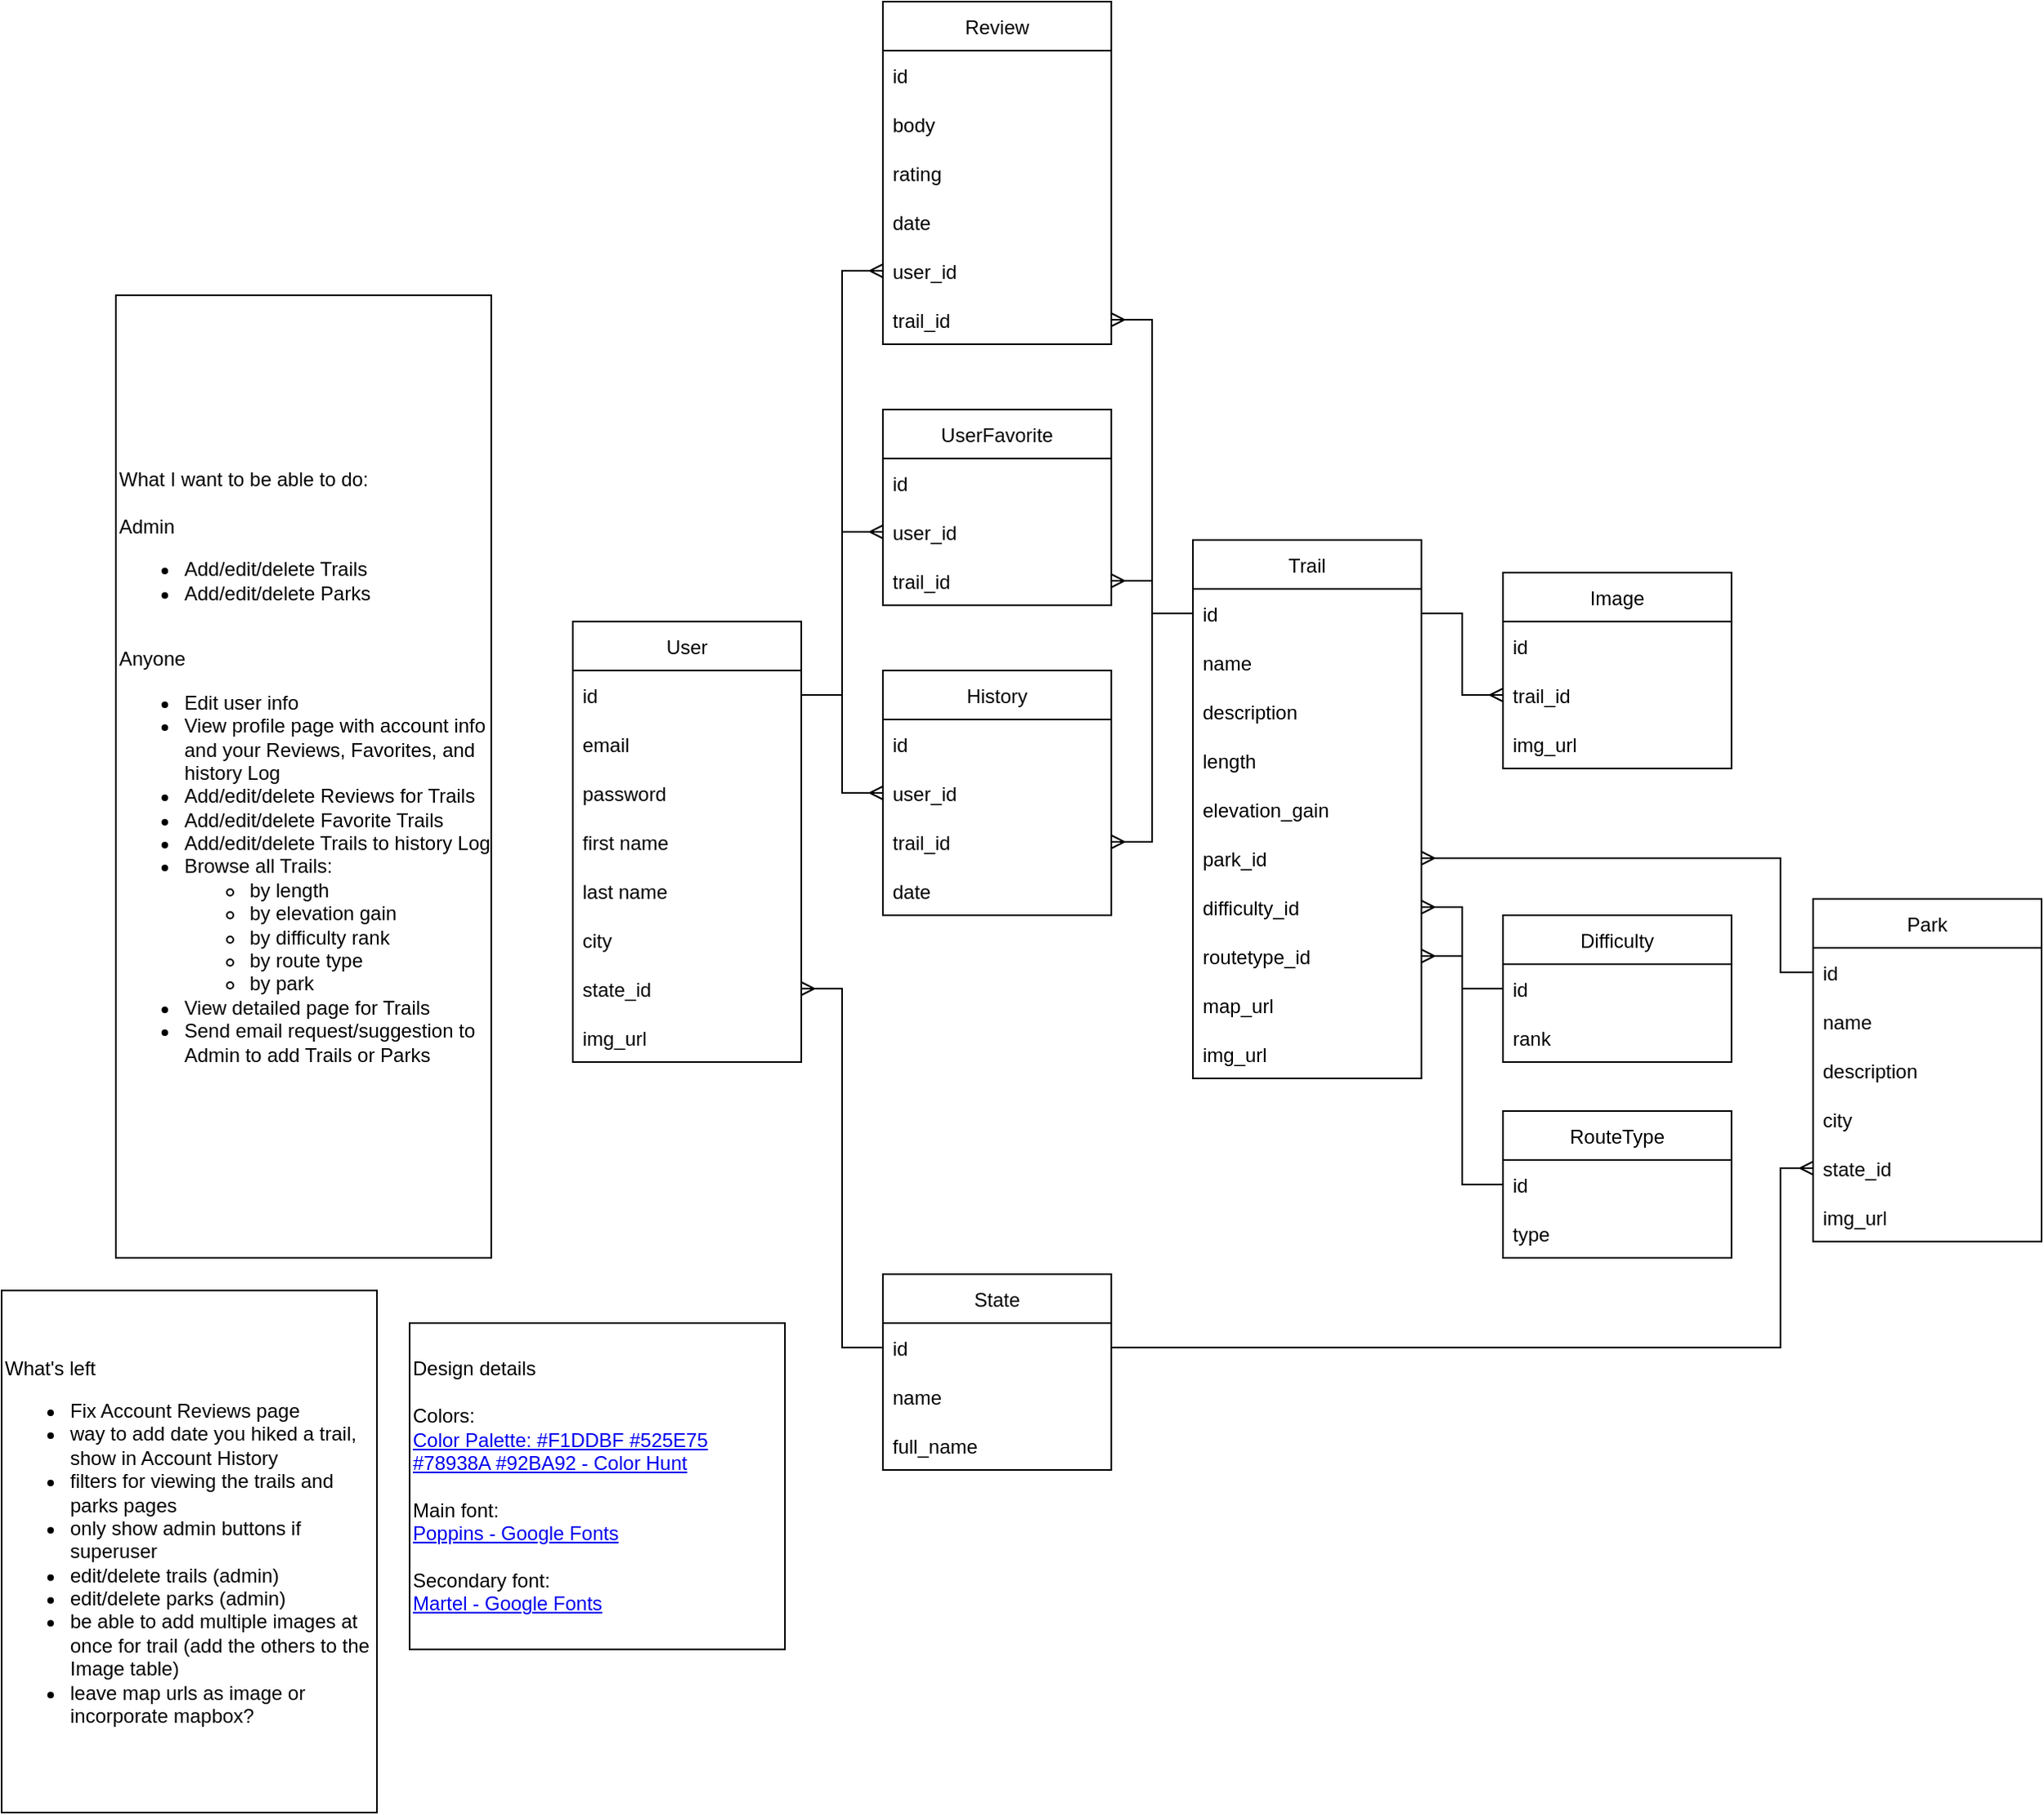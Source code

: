 <mxfile version="20.4.0" type="device"><diagram id="-kB7yQl6uxOVQ0EEP8Ec" name="Page-1"><mxGraphModel dx="1888" dy="1647" grid="1" gridSize="10" guides="1" tooltips="1" connect="1" arrows="1" fold="1" page="1" pageScale="1" pageWidth="850" pageHeight="1100" math="0" shadow="0"><root><mxCell id="0"/><mxCell id="1" parent="0"/><mxCell id="oEGn9fFiHiwP12t5l1g6-1" value="What I want to be able to do:&lt;br&gt;&lt;br&gt;Admin&lt;br&gt;&lt;ul&gt;&lt;li&gt;Add/edit/delete Trails&lt;/li&gt;&lt;li&gt;Add/edit/delete Parks&lt;/li&gt;&lt;/ul&gt;&lt;div&gt;&lt;br&gt;&lt;/div&gt;&lt;div&gt;Anyone&lt;/div&gt;&lt;ul&gt;&lt;li&gt;Edit user info&lt;/li&gt;&lt;li&gt;View profile page with account info and your Reviews, Favorites, and history Log&lt;/li&gt;&lt;li&gt;Add/edit/delete Reviews for Trails&lt;/li&gt;&lt;li&gt;Add/edit/delete Favorite Trails&lt;/li&gt;&lt;li&gt;Add/edit/delete Trails to history Log&lt;/li&gt;&lt;li&gt;Browse all Trails:&lt;/li&gt;&lt;ul&gt;&lt;li&gt;by length&lt;/li&gt;&lt;li&gt;by elevation gain&lt;/li&gt;&lt;li&gt;by difficulty rank&lt;/li&gt;&lt;li&gt;by route type&lt;/li&gt;&lt;li&gt;by park&lt;/li&gt;&lt;/ul&gt;&lt;li&gt;View detailed page for Trails&lt;/li&gt;&lt;li&gt;Send email request/suggestion to Admin to add Trails or Parks&lt;/li&gt;&lt;/ul&gt;" style="rounded=0;whiteSpace=wrap;html=1;align=left;" parent="1" vertex="1"><mxGeometry x="40" y="130" width="230" height="590" as="geometry"/></mxCell><mxCell id="oEGn9fFiHiwP12t5l1g6-2" value="User" style="swimlane;fontStyle=0;childLayout=stackLayout;horizontal=1;startSize=30;horizontalStack=0;resizeParent=1;resizeParentMax=0;resizeLast=0;collapsible=1;marginBottom=0;" parent="1" vertex="1"><mxGeometry x="320" y="330" width="140" height="270" as="geometry"/></mxCell><mxCell id="oEGn9fFiHiwP12t5l1g6-3" value="id" style="text;strokeColor=none;fillColor=none;align=left;verticalAlign=middle;spacingLeft=4;spacingRight=4;overflow=hidden;points=[[0,0.5],[1,0.5]];portConstraint=eastwest;rotatable=0;" parent="oEGn9fFiHiwP12t5l1g6-2" vertex="1"><mxGeometry y="30" width="140" height="30" as="geometry"/></mxCell><mxCell id="oEGn9fFiHiwP12t5l1g6-5" value="email" style="text;strokeColor=none;fillColor=none;align=left;verticalAlign=middle;spacingLeft=4;spacingRight=4;overflow=hidden;points=[[0,0.5],[1,0.5]];portConstraint=eastwest;rotatable=0;" parent="oEGn9fFiHiwP12t5l1g6-2" vertex="1"><mxGeometry y="60" width="140" height="30" as="geometry"/></mxCell><mxCell id="oEGn9fFiHiwP12t5l1g6-6" value="password" style="text;strokeColor=none;fillColor=none;align=left;verticalAlign=middle;spacingLeft=4;spacingRight=4;overflow=hidden;points=[[0,0.5],[1,0.5]];portConstraint=eastwest;rotatable=0;" parent="oEGn9fFiHiwP12t5l1g6-2" vertex="1"><mxGeometry y="90" width="140" height="30" as="geometry"/></mxCell><mxCell id="oEGn9fFiHiwP12t5l1g6-7" value="first name" style="text;strokeColor=none;fillColor=none;align=left;verticalAlign=middle;spacingLeft=4;spacingRight=4;overflow=hidden;points=[[0,0.5],[1,0.5]];portConstraint=eastwest;rotatable=0;" parent="oEGn9fFiHiwP12t5l1g6-2" vertex="1"><mxGeometry y="120" width="140" height="30" as="geometry"/></mxCell><mxCell id="oEGn9fFiHiwP12t5l1g6-8" value="last name" style="text;strokeColor=none;fillColor=none;align=left;verticalAlign=middle;spacingLeft=4;spacingRight=4;overflow=hidden;points=[[0,0.5],[1,0.5]];portConstraint=eastwest;rotatable=0;" parent="oEGn9fFiHiwP12t5l1g6-2" vertex="1"><mxGeometry y="150" width="140" height="30" as="geometry"/></mxCell><mxCell id="oEGn9fFiHiwP12t5l1g6-16" value="city" style="text;strokeColor=none;fillColor=none;align=left;verticalAlign=middle;spacingLeft=4;spacingRight=4;overflow=hidden;points=[[0,0.5],[1,0.5]];portConstraint=eastwest;rotatable=0;" parent="oEGn9fFiHiwP12t5l1g6-2" vertex="1"><mxGeometry y="180" width="140" height="30" as="geometry"/></mxCell><mxCell id="oEGn9fFiHiwP12t5l1g6-17" value="state_id" style="text;strokeColor=none;fillColor=none;align=left;verticalAlign=middle;spacingLeft=4;spacingRight=4;overflow=hidden;points=[[0,0.5],[1,0.5]];portConstraint=eastwest;rotatable=0;" parent="oEGn9fFiHiwP12t5l1g6-2" vertex="1"><mxGeometry y="210" width="140" height="30" as="geometry"/></mxCell><mxCell id="oEGn9fFiHiwP12t5l1g6-51" value="img_url" style="text;strokeColor=none;fillColor=none;align=left;verticalAlign=middle;spacingLeft=4;spacingRight=4;overflow=hidden;points=[[0,0.5],[1,0.5]];portConstraint=eastwest;rotatable=0;" parent="oEGn9fFiHiwP12t5l1g6-2" vertex="1"><mxGeometry y="240" width="140" height="30" as="geometry"/></mxCell><mxCell id="oEGn9fFiHiwP12t5l1g6-9" value="Trail" style="swimlane;fontStyle=0;childLayout=stackLayout;horizontal=1;startSize=30;horizontalStack=0;resizeParent=1;resizeParentMax=0;resizeLast=0;collapsible=1;marginBottom=0;" parent="1" vertex="1"><mxGeometry x="700" y="280" width="140" height="330" as="geometry"/></mxCell><mxCell id="oEGn9fFiHiwP12t5l1g6-10" value="id" style="text;strokeColor=none;fillColor=none;align=left;verticalAlign=middle;spacingLeft=4;spacingRight=4;overflow=hidden;points=[[0,0.5],[1,0.5]];portConstraint=eastwest;rotatable=0;" parent="oEGn9fFiHiwP12t5l1g6-9" vertex="1"><mxGeometry y="30" width="140" height="30" as="geometry"/></mxCell><mxCell id="oEGn9fFiHiwP12t5l1g6-11" value="name" style="text;strokeColor=none;fillColor=none;align=left;verticalAlign=middle;spacingLeft=4;spacingRight=4;overflow=hidden;points=[[0,0.5],[1,0.5]];portConstraint=eastwest;rotatable=0;" parent="oEGn9fFiHiwP12t5l1g6-9" vertex="1"><mxGeometry y="60" width="140" height="30" as="geometry"/></mxCell><mxCell id="oEGn9fFiHiwP12t5l1g6-60" value="description" style="text;strokeColor=none;fillColor=none;align=left;verticalAlign=middle;spacingLeft=4;spacingRight=4;overflow=hidden;points=[[0,0.5],[1,0.5]];portConstraint=eastwest;rotatable=0;" parent="oEGn9fFiHiwP12t5l1g6-9" vertex="1"><mxGeometry y="90" width="140" height="30" as="geometry"/></mxCell><mxCell id="oEGn9fFiHiwP12t5l1g6-14" value="length" style="text;strokeColor=none;fillColor=none;align=left;verticalAlign=middle;spacingLeft=4;spacingRight=4;overflow=hidden;points=[[0,0.5],[1,0.5]];portConstraint=eastwest;rotatable=0;" parent="oEGn9fFiHiwP12t5l1g6-9" vertex="1"><mxGeometry y="120" width="140" height="30" as="geometry"/></mxCell><mxCell id="oEGn9fFiHiwP12t5l1g6-15" value="elevation_gain" style="text;strokeColor=none;fillColor=none;align=left;verticalAlign=middle;spacingLeft=4;spacingRight=4;overflow=hidden;points=[[0,0.5],[1,0.5]];portConstraint=eastwest;rotatable=0;" parent="oEGn9fFiHiwP12t5l1g6-9" vertex="1"><mxGeometry y="150" width="140" height="30" as="geometry"/></mxCell><mxCell id="oEGn9fFiHiwP12t5l1g6-12" value="park_id" style="text;strokeColor=none;fillColor=none;align=left;verticalAlign=middle;spacingLeft=4;spacingRight=4;overflow=hidden;points=[[0,0.5],[1,0.5]];portConstraint=eastwest;rotatable=0;" parent="oEGn9fFiHiwP12t5l1g6-9" vertex="1"><mxGeometry y="180" width="140" height="30" as="geometry"/></mxCell><mxCell id="oEGn9fFiHiwP12t5l1g6-13" value="difficulty_id" style="text;strokeColor=none;fillColor=none;align=left;verticalAlign=middle;spacingLeft=4;spacingRight=4;overflow=hidden;points=[[0,0.5],[1,0.5]];portConstraint=eastwest;rotatable=0;" parent="oEGn9fFiHiwP12t5l1g6-9" vertex="1"><mxGeometry y="210" width="140" height="30" as="geometry"/></mxCell><mxCell id="oEGn9fFiHiwP12t5l1g6-56" value="routetype_id" style="text;strokeColor=none;fillColor=none;align=left;verticalAlign=middle;spacingLeft=4;spacingRight=4;overflow=hidden;points=[[0,0.5],[1,0.5]];portConstraint=eastwest;rotatable=0;" parent="oEGn9fFiHiwP12t5l1g6-9" vertex="1"><mxGeometry y="240" width="140" height="30" as="geometry"/></mxCell><mxCell id="oEGn9fFiHiwP12t5l1g6-61" value="map_url" style="text;strokeColor=none;fillColor=none;align=left;verticalAlign=middle;spacingLeft=4;spacingRight=4;overflow=hidden;points=[[0,0.5],[1,0.5]];portConstraint=eastwest;rotatable=0;" parent="oEGn9fFiHiwP12t5l1g6-9" vertex="1"><mxGeometry y="270" width="140" height="30" as="geometry"/></mxCell><mxCell id="oEGn9fFiHiwP12t5l1g6-79" value="img_url" style="text;strokeColor=none;fillColor=none;align=left;verticalAlign=middle;spacingLeft=4;spacingRight=4;overflow=hidden;points=[[0,0.5],[1,0.5]];portConstraint=eastwest;rotatable=0;" parent="oEGn9fFiHiwP12t5l1g6-9" vertex="1"><mxGeometry y="300" width="140" height="30" as="geometry"/></mxCell><mxCell id="oEGn9fFiHiwP12t5l1g6-18" value="Park" style="swimlane;fontStyle=0;childLayout=stackLayout;horizontal=1;startSize=30;horizontalStack=0;resizeParent=1;resizeParentMax=0;resizeLast=0;collapsible=1;marginBottom=0;" parent="1" vertex="1"><mxGeometry x="1080" y="500" width="140" height="210" as="geometry"/></mxCell><mxCell id="oEGn9fFiHiwP12t5l1g6-19" value="id" style="text;strokeColor=none;fillColor=none;align=left;verticalAlign=middle;spacingLeft=4;spacingRight=4;overflow=hidden;points=[[0,0.5],[1,0.5]];portConstraint=eastwest;rotatable=0;" parent="oEGn9fFiHiwP12t5l1g6-18" vertex="1"><mxGeometry y="30" width="140" height="30" as="geometry"/></mxCell><mxCell id="oEGn9fFiHiwP12t5l1g6-20" value="name" style="text;strokeColor=none;fillColor=none;align=left;verticalAlign=middle;spacingLeft=4;spacingRight=4;overflow=hidden;points=[[0,0.5],[1,0.5]];portConstraint=eastwest;rotatable=0;" parent="oEGn9fFiHiwP12t5l1g6-18" vertex="1"><mxGeometry y="60" width="140" height="30" as="geometry"/></mxCell><mxCell id="oEGn9fFiHiwP12t5l1g6-82" value="description" style="text;strokeColor=none;fillColor=none;align=left;verticalAlign=middle;spacingLeft=4;spacingRight=4;overflow=hidden;points=[[0,0.5],[1,0.5]];portConstraint=eastwest;rotatable=0;" parent="oEGn9fFiHiwP12t5l1g6-18" vertex="1"><mxGeometry y="90" width="140" height="30" as="geometry"/></mxCell><mxCell id="O7dESkj8g_GMqRD7IQL3-2" value="city" style="text;strokeColor=none;fillColor=none;align=left;verticalAlign=middle;spacingLeft=4;spacingRight=4;overflow=hidden;points=[[0,0.5],[1,0.5]];portConstraint=eastwest;rotatable=0;" parent="oEGn9fFiHiwP12t5l1g6-18" vertex="1"><mxGeometry y="120" width="140" height="30" as="geometry"/></mxCell><mxCell id="oEGn9fFiHiwP12t5l1g6-21" value="state_id" style="text;strokeColor=none;fillColor=none;align=left;verticalAlign=middle;spacingLeft=4;spacingRight=4;overflow=hidden;points=[[0,0.5],[1,0.5]];portConstraint=eastwest;rotatable=0;" parent="oEGn9fFiHiwP12t5l1g6-18" vertex="1"><mxGeometry y="150" width="140" height="30" as="geometry"/></mxCell><mxCell id="oEGn9fFiHiwP12t5l1g6-80" value="img_url" style="text;strokeColor=none;fillColor=none;align=left;verticalAlign=middle;spacingLeft=4;spacingRight=4;overflow=hidden;points=[[0,0.5],[1,0.5]];portConstraint=eastwest;rotatable=0;" parent="oEGn9fFiHiwP12t5l1g6-18" vertex="1"><mxGeometry y="180" width="140" height="30" as="geometry"/></mxCell><mxCell id="oEGn9fFiHiwP12t5l1g6-25" value="State" style="swimlane;fontStyle=0;childLayout=stackLayout;horizontal=1;startSize=30;horizontalStack=0;resizeParent=1;resizeParentMax=0;resizeLast=0;collapsible=1;marginBottom=0;" parent="1" vertex="1"><mxGeometry x="510" y="730" width="140" height="120" as="geometry"/></mxCell><mxCell id="oEGn9fFiHiwP12t5l1g6-26" value="id" style="text;strokeColor=none;fillColor=none;align=left;verticalAlign=middle;spacingLeft=4;spacingRight=4;overflow=hidden;points=[[0,0.5],[1,0.5]];portConstraint=eastwest;rotatable=0;" parent="oEGn9fFiHiwP12t5l1g6-25" vertex="1"><mxGeometry y="30" width="140" height="30" as="geometry"/></mxCell><mxCell id="oEGn9fFiHiwP12t5l1g6-27" value="name" style="text;strokeColor=none;fillColor=none;align=left;verticalAlign=middle;spacingLeft=4;spacingRight=4;overflow=hidden;points=[[0,0.5],[1,0.5]];portConstraint=eastwest;rotatable=0;" parent="oEGn9fFiHiwP12t5l1g6-25" vertex="1"><mxGeometry y="60" width="140" height="30" as="geometry"/></mxCell><mxCell id="O7dESkj8g_GMqRD7IQL3-1" value="full_name" style="text;strokeColor=none;fillColor=none;align=left;verticalAlign=middle;spacingLeft=4;spacingRight=4;overflow=hidden;points=[[0,0.5],[1,0.5]];portConstraint=eastwest;rotatable=0;" parent="oEGn9fFiHiwP12t5l1g6-25" vertex="1"><mxGeometry y="90" width="140" height="30" as="geometry"/></mxCell><mxCell id="oEGn9fFiHiwP12t5l1g6-32" value="UserFavorite" style="swimlane;fontStyle=0;childLayout=stackLayout;horizontal=1;startSize=30;horizontalStack=0;resizeParent=1;resizeParentMax=0;resizeLast=0;collapsible=1;marginBottom=0;" parent="1" vertex="1"><mxGeometry x="510" y="200" width="140" height="120" as="geometry"/></mxCell><mxCell id="oEGn9fFiHiwP12t5l1g6-33" value="id" style="text;strokeColor=none;fillColor=none;align=left;verticalAlign=middle;spacingLeft=4;spacingRight=4;overflow=hidden;points=[[0,0.5],[1,0.5]];portConstraint=eastwest;rotatable=0;" parent="oEGn9fFiHiwP12t5l1g6-32" vertex="1"><mxGeometry y="30" width="140" height="30" as="geometry"/></mxCell><mxCell id="oEGn9fFiHiwP12t5l1g6-34" value="user_id" style="text;strokeColor=none;fillColor=none;align=left;verticalAlign=middle;spacingLeft=4;spacingRight=4;overflow=hidden;points=[[0,0.5],[1,0.5]];portConstraint=eastwest;rotatable=0;" parent="oEGn9fFiHiwP12t5l1g6-32" vertex="1"><mxGeometry y="60" width="140" height="30" as="geometry"/></mxCell><mxCell id="oEGn9fFiHiwP12t5l1g6-35" value="trail_id" style="text;strokeColor=none;fillColor=none;align=left;verticalAlign=middle;spacingLeft=4;spacingRight=4;overflow=hidden;points=[[0,0.5],[1,0.5]];portConstraint=eastwest;rotatable=0;" parent="oEGn9fFiHiwP12t5l1g6-32" vertex="1"><mxGeometry y="90" width="140" height="30" as="geometry"/></mxCell><mxCell id="oEGn9fFiHiwP12t5l1g6-36" value="History" style="swimlane;fontStyle=0;childLayout=stackLayout;horizontal=1;startSize=30;horizontalStack=0;resizeParent=1;resizeParentMax=0;resizeLast=0;collapsible=1;marginBottom=0;" parent="1" vertex="1"><mxGeometry x="510" y="360" width="140" height="150" as="geometry"/></mxCell><mxCell id="oEGn9fFiHiwP12t5l1g6-37" value="id" style="text;strokeColor=none;fillColor=none;align=left;verticalAlign=middle;spacingLeft=4;spacingRight=4;overflow=hidden;points=[[0,0.5],[1,0.5]];portConstraint=eastwest;rotatable=0;" parent="oEGn9fFiHiwP12t5l1g6-36" vertex="1"><mxGeometry y="30" width="140" height="30" as="geometry"/></mxCell><mxCell id="oEGn9fFiHiwP12t5l1g6-38" value="user_id" style="text;strokeColor=none;fillColor=none;align=left;verticalAlign=middle;spacingLeft=4;spacingRight=4;overflow=hidden;points=[[0,0.5],[1,0.5]];portConstraint=eastwest;rotatable=0;" parent="oEGn9fFiHiwP12t5l1g6-36" vertex="1"><mxGeometry y="60" width="140" height="30" as="geometry"/></mxCell><mxCell id="oEGn9fFiHiwP12t5l1g6-39" value="trail_id" style="text;strokeColor=none;fillColor=none;align=left;verticalAlign=middle;spacingLeft=4;spacingRight=4;overflow=hidden;points=[[0,0.5],[1,0.5]];portConstraint=eastwest;rotatable=0;" parent="oEGn9fFiHiwP12t5l1g6-36" vertex="1"><mxGeometry y="90" width="140" height="30" as="geometry"/></mxCell><mxCell id="oEGn9fFiHiwP12t5l1g6-40" value="date" style="text;strokeColor=none;fillColor=none;align=left;verticalAlign=middle;spacingLeft=4;spacingRight=4;overflow=hidden;points=[[0,0.5],[1,0.5]];portConstraint=eastwest;rotatable=0;" parent="oEGn9fFiHiwP12t5l1g6-36" vertex="1"><mxGeometry y="120" width="140" height="30" as="geometry"/></mxCell><mxCell id="oEGn9fFiHiwP12t5l1g6-42" style="edgeStyle=orthogonalEdgeStyle;rounded=0;orthogonalLoop=1;jettySize=auto;html=1;endArrow=ERmany;endFill=0;" parent="1" source="oEGn9fFiHiwP12t5l1g6-3" target="oEGn9fFiHiwP12t5l1g6-34" edge="1"><mxGeometry relative="1" as="geometry"/></mxCell><mxCell id="oEGn9fFiHiwP12t5l1g6-43" style="edgeStyle=orthogonalEdgeStyle;rounded=0;orthogonalLoop=1;jettySize=auto;html=1;endArrow=ERmany;endFill=0;" parent="1" source="oEGn9fFiHiwP12t5l1g6-3" target="oEGn9fFiHiwP12t5l1g6-38" edge="1"><mxGeometry relative="1" as="geometry"/></mxCell><mxCell id="oEGn9fFiHiwP12t5l1g6-45" value="Review" style="swimlane;fontStyle=0;childLayout=stackLayout;horizontal=1;startSize=30;horizontalStack=0;resizeParent=1;resizeParentMax=0;resizeLast=0;collapsible=1;marginBottom=0;" parent="1" vertex="1"><mxGeometry x="510" y="-50" width="140" height="210" as="geometry"/></mxCell><mxCell id="oEGn9fFiHiwP12t5l1g6-46" value="id" style="text;strokeColor=none;fillColor=none;align=left;verticalAlign=middle;spacingLeft=4;spacingRight=4;overflow=hidden;points=[[0,0.5],[1,0.5]];portConstraint=eastwest;rotatable=0;" parent="oEGn9fFiHiwP12t5l1g6-45" vertex="1"><mxGeometry y="30" width="140" height="30" as="geometry"/></mxCell><mxCell id="3W5cFidDwNCWfpazrJTn-1" value="body" style="text;strokeColor=none;fillColor=none;align=left;verticalAlign=middle;spacingLeft=4;spacingRight=4;overflow=hidden;points=[[0,0.5],[1,0.5]];portConstraint=eastwest;rotatable=0;" parent="oEGn9fFiHiwP12t5l1g6-45" vertex="1"><mxGeometry y="60" width="140" height="30" as="geometry"/></mxCell><mxCell id="7KXmtKlJbONckjvbypew-1" value="rating" style="text;strokeColor=none;fillColor=none;align=left;verticalAlign=middle;spacingLeft=4;spacingRight=4;overflow=hidden;points=[[0,0.5],[1,0.5]];portConstraint=eastwest;rotatable=0;" parent="oEGn9fFiHiwP12t5l1g6-45" vertex="1"><mxGeometry y="90" width="140" height="30" as="geometry"/></mxCell><mxCell id="3W5cFidDwNCWfpazrJTn-2" value="date" style="text;strokeColor=none;fillColor=none;align=left;verticalAlign=middle;spacingLeft=4;spacingRight=4;overflow=hidden;points=[[0,0.5],[1,0.5]];portConstraint=eastwest;rotatable=0;" parent="oEGn9fFiHiwP12t5l1g6-45" vertex="1"><mxGeometry y="120" width="140" height="30" as="geometry"/></mxCell><mxCell id="oEGn9fFiHiwP12t5l1g6-47" value="user_id" style="text;strokeColor=none;fillColor=none;align=left;verticalAlign=middle;spacingLeft=4;spacingRight=4;overflow=hidden;points=[[0,0.5],[1,0.5]];portConstraint=eastwest;rotatable=0;" parent="oEGn9fFiHiwP12t5l1g6-45" vertex="1"><mxGeometry y="150" width="140" height="30" as="geometry"/></mxCell><mxCell id="oEGn9fFiHiwP12t5l1g6-48" value="trail_id" style="text;strokeColor=none;fillColor=none;align=left;verticalAlign=middle;spacingLeft=4;spacingRight=4;overflow=hidden;points=[[0,0.5],[1,0.5]];portConstraint=eastwest;rotatable=0;" parent="oEGn9fFiHiwP12t5l1g6-45" vertex="1"><mxGeometry y="180" width="140" height="30" as="geometry"/></mxCell><mxCell id="oEGn9fFiHiwP12t5l1g6-52" value="Difficulty" style="swimlane;fontStyle=0;childLayout=stackLayout;horizontal=1;startSize=30;horizontalStack=0;resizeParent=1;resizeParentMax=0;resizeLast=0;collapsible=1;marginBottom=0;" parent="1" vertex="1"><mxGeometry x="890" y="510" width="140" height="90" as="geometry"/></mxCell><mxCell id="oEGn9fFiHiwP12t5l1g6-53" value="id" style="text;strokeColor=none;fillColor=none;align=left;verticalAlign=middle;spacingLeft=4;spacingRight=4;overflow=hidden;points=[[0,0.5],[1,0.5]];portConstraint=eastwest;rotatable=0;" parent="oEGn9fFiHiwP12t5l1g6-52" vertex="1"><mxGeometry y="30" width="140" height="30" as="geometry"/></mxCell><mxCell id="oEGn9fFiHiwP12t5l1g6-54" value="rank" style="text;strokeColor=none;fillColor=none;align=left;verticalAlign=middle;spacingLeft=4;spacingRight=4;overflow=hidden;points=[[0,0.5],[1,0.5]];portConstraint=eastwest;rotatable=0;" parent="oEGn9fFiHiwP12t5l1g6-52" vertex="1"><mxGeometry y="60" width="140" height="30" as="geometry"/></mxCell><mxCell id="oEGn9fFiHiwP12t5l1g6-57" value="RouteType" style="swimlane;fontStyle=0;childLayout=stackLayout;horizontal=1;startSize=30;horizontalStack=0;resizeParent=1;resizeParentMax=0;resizeLast=0;collapsible=1;marginBottom=0;" parent="1" vertex="1"><mxGeometry x="890" y="630" width="140" height="90" as="geometry"/></mxCell><mxCell id="oEGn9fFiHiwP12t5l1g6-58" value="id" style="text;strokeColor=none;fillColor=none;align=left;verticalAlign=middle;spacingLeft=4;spacingRight=4;overflow=hidden;points=[[0,0.5],[1,0.5]];portConstraint=eastwest;rotatable=0;" parent="oEGn9fFiHiwP12t5l1g6-57" vertex="1"><mxGeometry y="30" width="140" height="30" as="geometry"/></mxCell><mxCell id="oEGn9fFiHiwP12t5l1g6-59" value="type" style="text;strokeColor=none;fillColor=none;align=left;verticalAlign=middle;spacingLeft=4;spacingRight=4;overflow=hidden;points=[[0,0.5],[1,0.5]];portConstraint=eastwest;rotatable=0;" parent="oEGn9fFiHiwP12t5l1g6-57" vertex="1"><mxGeometry y="60" width="140" height="30" as="geometry"/></mxCell><mxCell id="oEGn9fFiHiwP12t5l1g6-62" value="Image" style="swimlane;fontStyle=0;childLayout=stackLayout;horizontal=1;startSize=30;horizontalStack=0;resizeParent=1;resizeParentMax=0;resizeLast=0;collapsible=1;marginBottom=0;" parent="1" vertex="1"><mxGeometry x="890" y="300" width="140" height="120" as="geometry"/></mxCell><mxCell id="oEGn9fFiHiwP12t5l1g6-63" value="id" style="text;strokeColor=none;fillColor=none;align=left;verticalAlign=middle;spacingLeft=4;spacingRight=4;overflow=hidden;points=[[0,0.5],[1,0.5]];portConstraint=eastwest;rotatable=0;" parent="oEGn9fFiHiwP12t5l1g6-62" vertex="1"><mxGeometry y="30" width="140" height="30" as="geometry"/></mxCell><mxCell id="oEGn9fFiHiwP12t5l1g6-64" value="trail_id" style="text;strokeColor=none;fillColor=none;align=left;verticalAlign=middle;spacingLeft=4;spacingRight=4;overflow=hidden;points=[[0,0.5],[1,0.5]];portConstraint=eastwest;rotatable=0;" parent="oEGn9fFiHiwP12t5l1g6-62" vertex="1"><mxGeometry y="60" width="140" height="30" as="geometry"/></mxCell><mxCell id="oEGn9fFiHiwP12t5l1g6-65" value="img_url" style="text;strokeColor=none;fillColor=none;align=left;verticalAlign=middle;spacingLeft=4;spacingRight=4;overflow=hidden;points=[[0,0.5],[1,0.5]];portConstraint=eastwest;rotatable=0;" parent="oEGn9fFiHiwP12t5l1g6-62" vertex="1"><mxGeometry y="90" width="140" height="30" as="geometry"/></mxCell><mxCell id="oEGn9fFiHiwP12t5l1g6-67" style="edgeStyle=orthogonalEdgeStyle;rounded=0;orthogonalLoop=1;jettySize=auto;html=1;endArrow=ERmany;endFill=0;" parent="1" source="oEGn9fFiHiwP12t5l1g6-26" target="oEGn9fFiHiwP12t5l1g6-17" edge="1"><mxGeometry relative="1" as="geometry"/></mxCell><mxCell id="oEGn9fFiHiwP12t5l1g6-68" style="edgeStyle=orthogonalEdgeStyle;rounded=0;orthogonalLoop=1;jettySize=auto;html=1;endArrow=ERmany;endFill=0;" parent="1" source="oEGn9fFiHiwP12t5l1g6-3" target="oEGn9fFiHiwP12t5l1g6-47" edge="1"><mxGeometry relative="1" as="geometry"/></mxCell><mxCell id="oEGn9fFiHiwP12t5l1g6-69" style="edgeStyle=orthogonalEdgeStyle;rounded=0;orthogonalLoop=1;jettySize=auto;html=1;entryX=1;entryY=0.5;entryDx=0;entryDy=0;endArrow=ERmany;endFill=0;" parent="1" source="oEGn9fFiHiwP12t5l1g6-10" target="oEGn9fFiHiwP12t5l1g6-48" edge="1"><mxGeometry relative="1" as="geometry"/></mxCell><mxCell id="oEGn9fFiHiwP12t5l1g6-70" style="edgeStyle=orthogonalEdgeStyle;rounded=0;orthogonalLoop=1;jettySize=auto;html=1;entryX=1;entryY=0.5;entryDx=0;entryDy=0;endArrow=ERmany;endFill=0;" parent="1" source="oEGn9fFiHiwP12t5l1g6-10" target="oEGn9fFiHiwP12t5l1g6-35" edge="1"><mxGeometry relative="1" as="geometry"/></mxCell><mxCell id="oEGn9fFiHiwP12t5l1g6-71" style="edgeStyle=orthogonalEdgeStyle;rounded=0;orthogonalLoop=1;jettySize=auto;html=1;entryX=1;entryY=0.5;entryDx=0;entryDy=0;endArrow=ERmany;endFill=0;" parent="1" source="oEGn9fFiHiwP12t5l1g6-10" target="oEGn9fFiHiwP12t5l1g6-39" edge="1"><mxGeometry relative="1" as="geometry"/></mxCell><mxCell id="oEGn9fFiHiwP12t5l1g6-74" style="edgeStyle=orthogonalEdgeStyle;rounded=0;orthogonalLoop=1;jettySize=auto;html=1;endArrow=ERmany;endFill=0;" parent="1" source="oEGn9fFiHiwP12t5l1g6-10" target="oEGn9fFiHiwP12t5l1g6-64" edge="1"><mxGeometry relative="1" as="geometry"/></mxCell><mxCell id="oEGn9fFiHiwP12t5l1g6-75" style="edgeStyle=orthogonalEdgeStyle;rounded=0;orthogonalLoop=1;jettySize=auto;html=1;endArrow=ERmany;endFill=0;" parent="1" source="oEGn9fFiHiwP12t5l1g6-53" target="oEGn9fFiHiwP12t5l1g6-13" edge="1"><mxGeometry relative="1" as="geometry"/></mxCell><mxCell id="oEGn9fFiHiwP12t5l1g6-76" style="edgeStyle=orthogonalEdgeStyle;rounded=0;orthogonalLoop=1;jettySize=auto;html=1;entryX=1;entryY=0.5;entryDx=0;entryDy=0;endArrow=ERmany;endFill=0;" parent="1" source="oEGn9fFiHiwP12t5l1g6-58" target="oEGn9fFiHiwP12t5l1g6-56" edge="1"><mxGeometry relative="1" as="geometry"/></mxCell><mxCell id="oEGn9fFiHiwP12t5l1g6-83" style="edgeStyle=orthogonalEdgeStyle;rounded=0;orthogonalLoop=1;jettySize=auto;html=1;entryX=1;entryY=0.5;entryDx=0;entryDy=0;endArrow=ERmany;endFill=0;" parent="1" source="oEGn9fFiHiwP12t5l1g6-19" target="oEGn9fFiHiwP12t5l1g6-12" edge="1"><mxGeometry relative="1" as="geometry"><Array as="points"><mxPoint x="1060" y="545"/><mxPoint x="1060" y="475"/></Array></mxGeometry></mxCell><mxCell id="3W5cFidDwNCWfpazrJTn-4" value="Design details&lt;br&gt;&lt;br&gt;Colors:&lt;br&gt;&lt;a href=&quot;https://colorhunt.co/palette/f1ddbf525e7578938a92ba92&quot;&gt;Color Palette: #F1DDBF #525E75 #78938A #92BA92 - Color Hunt&lt;/a&gt;&lt;br&gt;&lt;br&gt;Main font:&lt;br&gt;&lt;a href=&quot;https://fonts.google.com/specimen/Poppins?category=Sans+Serif&quot;&gt;Poppins - Google Fonts&lt;/a&gt;&lt;br&gt;&lt;br&gt;Secondary font:&lt;br&gt;&lt;a href=&quot;https://fonts.google.com/specimen/Martel?category=Serif&quot;&gt;Martel - Google Fonts&lt;/a&gt;" style="rounded=0;whiteSpace=wrap;html=1;align=left;" parent="1" vertex="1"><mxGeometry x="220" y="760" width="230" height="200" as="geometry"/></mxCell><mxCell id="O7dESkj8g_GMqRD7IQL3-3" style="edgeStyle=orthogonalEdgeStyle;rounded=0;orthogonalLoop=1;jettySize=auto;html=1;endArrow=ERmany;endFill=0;" parent="1" source="oEGn9fFiHiwP12t5l1g6-26" target="oEGn9fFiHiwP12t5l1g6-21" edge="1"><mxGeometry relative="1" as="geometry"><Array as="points"><mxPoint x="1060" y="775"/><mxPoint x="1060" y="665"/></Array></mxGeometry></mxCell><mxCell id="uH26VzegDaT8ZYUSapYG-1" value="What's left&lt;br&gt;&lt;ul&gt;&lt;li&gt;Fix Account Reviews page&lt;/li&gt;&lt;li&gt;way to add date you hiked a trail, show in Account History&lt;/li&gt;&lt;li&gt;filters for viewing the trails and parks pages&lt;/li&gt;&lt;li&gt;only show admin buttons if superuser&lt;/li&gt;&lt;li&gt;edit/delete trails (admin)&lt;/li&gt;&lt;li&gt;edit/delete parks (admin)&lt;/li&gt;&lt;li&gt;be able to add multiple images at once for trail (add the others to the Image table)&lt;/li&gt;&lt;li&gt;leave map urls as image or incorporate mapbox?&lt;/li&gt;&lt;/ul&gt;" style="rounded=0;whiteSpace=wrap;html=1;align=left;" vertex="1" parent="1"><mxGeometry x="-30" y="740" width="230" height="320" as="geometry"/></mxCell></root></mxGraphModel></diagram></mxfile>
